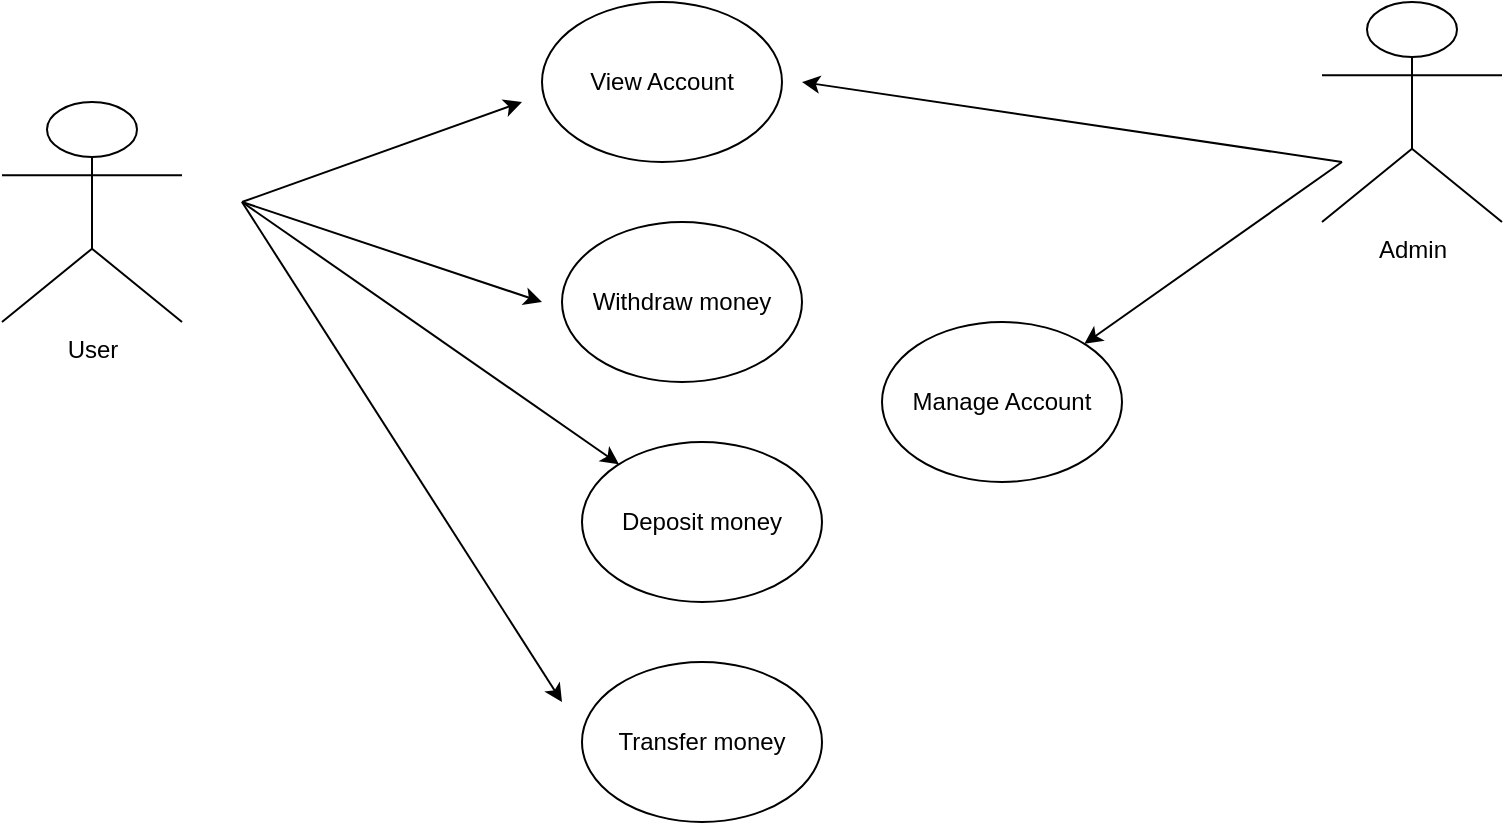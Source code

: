 <mxfile version="26.2.14">
  <diagram name="Page-1" id="44Qw04cHHDiy9FvookyI">
    <mxGraphModel dx="946" dy="538" grid="1" gridSize="10" guides="1" tooltips="1" connect="1" arrows="1" fold="1" page="1" pageScale="1" pageWidth="827" pageHeight="1169" math="0" shadow="0">
      <root>
        <mxCell id="0" />
        <mxCell id="1" parent="0" />
        <mxCell id="y77jfQiZQwSkjDdQ5NHu-1" value="View Account" style="ellipse;whiteSpace=wrap;html=1;labelBackgroundColor=none;" vertex="1" parent="1">
          <mxGeometry x="330" y="30" width="120" height="80" as="geometry" />
        </mxCell>
        <mxCell id="y77jfQiZQwSkjDdQ5NHu-2" value="Withdraw money" style="ellipse;whiteSpace=wrap;html=1;labelBackgroundColor=none;" vertex="1" parent="1">
          <mxGeometry x="340" y="140" width="120" height="80" as="geometry" />
        </mxCell>
        <mxCell id="y77jfQiZQwSkjDdQ5NHu-3" value="Deposit money" style="ellipse;whiteSpace=wrap;html=1;labelBackgroundColor=none;" vertex="1" parent="1">
          <mxGeometry x="350" y="250" width="120" height="80" as="geometry" />
        </mxCell>
        <mxCell id="y77jfQiZQwSkjDdQ5NHu-4" value="Transfer money" style="ellipse;whiteSpace=wrap;html=1;labelBackgroundColor=none;" vertex="1" parent="1">
          <mxGeometry x="350" y="360" width="120" height="80" as="geometry" />
        </mxCell>
        <object label="User" df="" id="y77jfQiZQwSkjDdQ5NHu-9">
          <mxCell style="shape=umlActor;verticalLabelPosition=bottom;verticalAlign=top;outlineConnect=0;html=1;" vertex="1" parent="1">
            <mxGeometry x="60" y="80" width="90" height="110" as="geometry" />
          </mxCell>
        </object>
        <mxCell id="y77jfQiZQwSkjDdQ5NHu-10" value="Admi&lt;span style=&quot;background-color: transparent; color: light-dark(rgb(0, 0, 0), rgb(255, 255, 255));&quot;&gt;n&lt;/span&gt;&lt;div&gt;&lt;div&gt;&lt;br&gt;&lt;/div&gt;&lt;/div&gt;" style="shape=umlActor;verticalLabelPosition=bottom;verticalAlign=top;html=1;outlineConnect=0;labelBackgroundColor=none;" vertex="1" parent="1">
          <mxGeometry x="720" y="30" width="90" height="110" as="geometry" />
        </mxCell>
        <mxCell id="y77jfQiZQwSkjDdQ5NHu-13" value="" style="endArrow=classic;html=1;rounded=0;" edge="1" parent="1">
          <mxGeometry width="50" height="50" relative="1" as="geometry">
            <mxPoint x="180" y="130" as="sourcePoint" />
            <mxPoint x="320" y="80" as="targetPoint" />
          </mxGeometry>
        </mxCell>
        <mxCell id="y77jfQiZQwSkjDdQ5NHu-14" value="" style="endArrow=classic;html=1;rounded=0;" edge="1" parent="1">
          <mxGeometry width="50" height="50" relative="1" as="geometry">
            <mxPoint x="180" y="130" as="sourcePoint" />
            <mxPoint x="330" y="180" as="targetPoint" />
          </mxGeometry>
        </mxCell>
        <mxCell id="y77jfQiZQwSkjDdQ5NHu-16" value="" style="endArrow=classic;html=1;rounded=0;" edge="1" parent="1">
          <mxGeometry width="50" height="50" relative="1" as="geometry">
            <mxPoint x="180" y="130" as="sourcePoint" />
            <mxPoint x="340" y="380" as="targetPoint" />
          </mxGeometry>
        </mxCell>
        <mxCell id="y77jfQiZQwSkjDdQ5NHu-25" value="" style="endArrow=classic;html=1;rounded=0;" edge="1" parent="1" target="y77jfQiZQwSkjDdQ5NHu-3">
          <mxGeometry width="50" height="50" relative="1" as="geometry">
            <mxPoint x="180" y="130" as="sourcePoint" />
            <mxPoint x="230" y="80" as="targetPoint" />
          </mxGeometry>
        </mxCell>
        <mxCell id="y77jfQiZQwSkjDdQ5NHu-28" value="Manage Account" style="ellipse;whiteSpace=wrap;html=1;labelBackgroundColor=none;" vertex="1" parent="1">
          <mxGeometry x="500" y="190" width="120" height="80" as="geometry" />
        </mxCell>
        <mxCell id="y77jfQiZQwSkjDdQ5NHu-30" value="" style="endArrow=classic;html=1;rounded=0;" edge="1" parent="1" target="y77jfQiZQwSkjDdQ5NHu-28">
          <mxGeometry width="50" height="50" relative="1" as="geometry">
            <mxPoint x="730" y="110" as="sourcePoint" />
            <mxPoint x="648" y="119" as="targetPoint" />
          </mxGeometry>
        </mxCell>
        <mxCell id="y77jfQiZQwSkjDdQ5NHu-31" value="" style="endArrow=classic;html=1;rounded=0;" edge="1" parent="1">
          <mxGeometry width="50" height="50" relative="1" as="geometry">
            <mxPoint x="730" y="110" as="sourcePoint" />
            <mxPoint x="460" y="70" as="targetPoint" />
          </mxGeometry>
        </mxCell>
      </root>
    </mxGraphModel>
  </diagram>
</mxfile>
